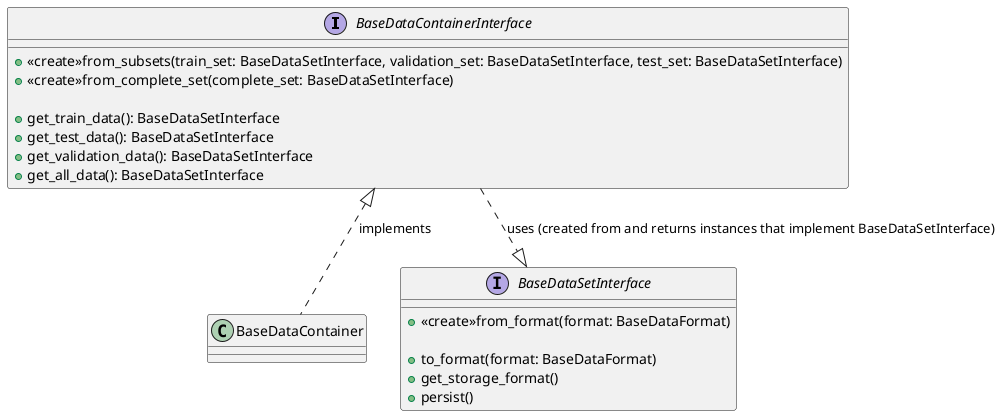 @startuml

interface BaseDataContainerInterface {
  +<<create>>from_subsets(train_set: BaseDataSetInterface, validation_set: BaseDataSetInterface, test_set: BaseDataSetInterface)
  +<<create>>from_complete_set(complete_set: BaseDataSetInterface)

  +get_train_data(): BaseDataSetInterface
  +get_test_data(): BaseDataSetInterface
  +get_validation_data(): BaseDataSetInterface
  +get_all_data(): BaseDataSetInterface
}

class BaseDataContainer
BaseDataContainerInterface <|.. BaseDataContainer : implements

interface BaseDataSetInterface{
  +<<create>>from_format(format: BaseDataFormat)

  +to_format(format: BaseDataFormat)
  +get_storage_format()
  +persist()
}


BaseDataContainerInterface ..|> BaseDataSetInterface: uses (created from and returns instances that implement BaseDataSetInterface)

@enduml
